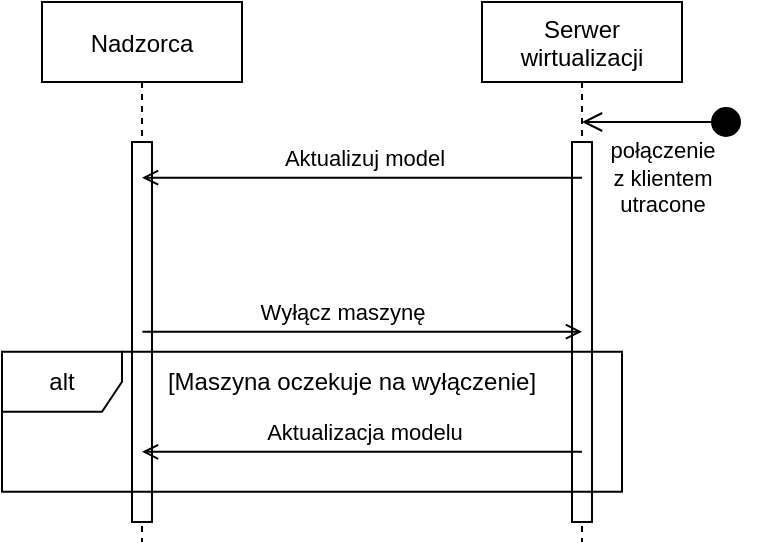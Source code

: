 <mxfile version="16.2.7" type="device"><diagram id="yAgqCc_Vb06kk7nRaJTr" name="Page-1"><mxGraphModel dx="1421" dy="744" grid="1" gridSize="10" guides="1" tooltips="1" connect="1" arrows="1" fold="1" page="1" pageScale="1" pageWidth="850" pageHeight="1100" math="0" shadow="0"><root><mxCell id="0"/><mxCell id="1" parent="0"/><mxCell id="2viEDrC0R2G4eSza2bzU-4" value="Nadzorca" style="shape=umlLifeline;perimeter=lifelinePerimeter;container=1;collapsible=0;recursiveResize=0;rounded=0;shadow=0;strokeWidth=1;" parent="1" vertex="1"><mxGeometry x="330" y="80" width="100" height="270" as="geometry"/></mxCell><mxCell id="2viEDrC0R2G4eSza2bzU-5" value="" style="points=[];perimeter=orthogonalPerimeter;rounded=0;shadow=0;strokeWidth=1;" parent="2viEDrC0R2G4eSza2bzU-4" vertex="1"><mxGeometry x="45" y="70" width="10" height="190" as="geometry"/></mxCell><mxCell id="2viEDrC0R2G4eSza2bzU-12" value="Serwer&#10;wirtualizacji&#10;" style="shape=umlLifeline;perimeter=lifelinePerimeter;container=1;collapsible=0;recursiveResize=0;rounded=0;shadow=0;strokeWidth=1;verticalAlign=top;" parent="1" vertex="1"><mxGeometry x="550" y="80" width="100" height="270" as="geometry"/></mxCell><mxCell id="2viEDrC0R2G4eSza2bzU-13" value="" style="points=[];perimeter=orthogonalPerimeter;rounded=0;shadow=0;strokeWidth=1;" parent="2viEDrC0R2G4eSza2bzU-12" vertex="1"><mxGeometry x="45" y="70" width="10" height="190" as="geometry"/></mxCell><mxCell id="2viEDrC0R2G4eSza2bzU-14" value="" style="endArrow=open;html=1;rounded=0;endFill=0;" parent="1" edge="1"><mxGeometry width="50" height="50" relative="1" as="geometry"><mxPoint x="380.222" y="244.86" as="sourcePoint"/><mxPoint x="600" y="244.86" as="targetPoint"/><Array as="points"><mxPoint x="490" y="244.86"/></Array></mxGeometry></mxCell><mxCell id="2viEDrC0R2G4eSza2bzU-15" value="Wyłącz maszynę" style="edgeLabel;html=1;align=center;verticalAlign=middle;resizable=0;points=[];" parent="2viEDrC0R2G4eSza2bzU-14" vertex="1" connectable="0"><mxGeometry x="-0.376" relative="1" as="geometry"><mxPoint x="31" y="-10" as="offset"/></mxGeometry></mxCell><mxCell id="2viEDrC0R2G4eSza2bzU-17" value="" style="endArrow=open;html=1;rounded=0;endFill=0;exitX=0.5;exitY=0.094;exitDx=0;exitDy=0;exitPerimeter=0;" parent="1" source="2viEDrC0R2G4eSza2bzU-13" target="2viEDrC0R2G4eSza2bzU-4" edge="1"><mxGeometry width="50" height="50" relative="1" as="geometry"><mxPoint x="570.11" y="360.19" as="sourcePoint"/><mxPoint x="380" y="173" as="targetPoint"/></mxGeometry></mxCell><mxCell id="2viEDrC0R2G4eSza2bzU-18" value="Aktualizuj model" style="edgeLabel;html=1;align=center;verticalAlign=middle;resizable=0;points=[];" parent="2viEDrC0R2G4eSza2bzU-17" vertex="1" connectable="0"><mxGeometry x="-0.376" relative="1" as="geometry"><mxPoint x="-41" y="-10" as="offset"/></mxGeometry></mxCell><mxCell id="2viEDrC0R2G4eSza2bzU-19" value="" style="endArrow=open;html=1;rounded=0;endFill=0;exitX=0.5;exitY=0.185;exitDx=0;exitDy=0;exitPerimeter=0;" parent="1" edge="1"><mxGeometry width="50" height="50" relative="1" as="geometry"><mxPoint x="600" y="304.86" as="sourcePoint"/><mxPoint x="380" y="304.91" as="targetPoint"/></mxGeometry></mxCell><mxCell id="2viEDrC0R2G4eSza2bzU-20" value="Aktualizacja modelu" style="edgeLabel;html=1;align=center;verticalAlign=middle;resizable=0;points=[];" parent="2viEDrC0R2G4eSza2bzU-19" vertex="1" connectable="0"><mxGeometry x="-0.376" relative="1" as="geometry"><mxPoint x="-41" y="-10" as="offset"/></mxGeometry></mxCell><mxCell id="2viEDrC0R2G4eSza2bzU-27" value="[Maszyna oczekuje na wyłączenie]" style="text;html=1;strokeColor=none;fillColor=none;align=center;verticalAlign=middle;whiteSpace=wrap;rounded=0;" parent="1" vertex="1"><mxGeometry x="380" y="254.86" width="210" height="30" as="geometry"/></mxCell><mxCell id="2viEDrC0R2G4eSza2bzU-1" value="alt" style="shape=umlFrame;whiteSpace=wrap;html=1;" parent="1" vertex="1"><mxGeometry x="310" y="254.86" width="310" height="70" as="geometry"/></mxCell><mxCell id="2viEDrC0R2G4eSza2bzU-29" value="&lt;div&gt;połączenie &lt;br&gt;&lt;/div&gt;&lt;div&gt;z klientem&lt;/div&gt;&lt;div&gt; utracone&lt;/div&gt;" style="html=1;verticalAlign=bottom;startArrow=circle;startFill=1;endArrow=open;startSize=6;endSize=8;rounded=0;" parent="1" target="2viEDrC0R2G4eSza2bzU-12" edge="1"><mxGeometry x="0.001" y="50" width="80" relative="1" as="geometry"><mxPoint x="680" y="140" as="sourcePoint"/><mxPoint x="740" y="140" as="targetPoint"/><Array as="points"><mxPoint x="680" y="140"/></Array><mxPoint as="offset"/></mxGeometry></mxCell></root></mxGraphModel></diagram></mxfile>